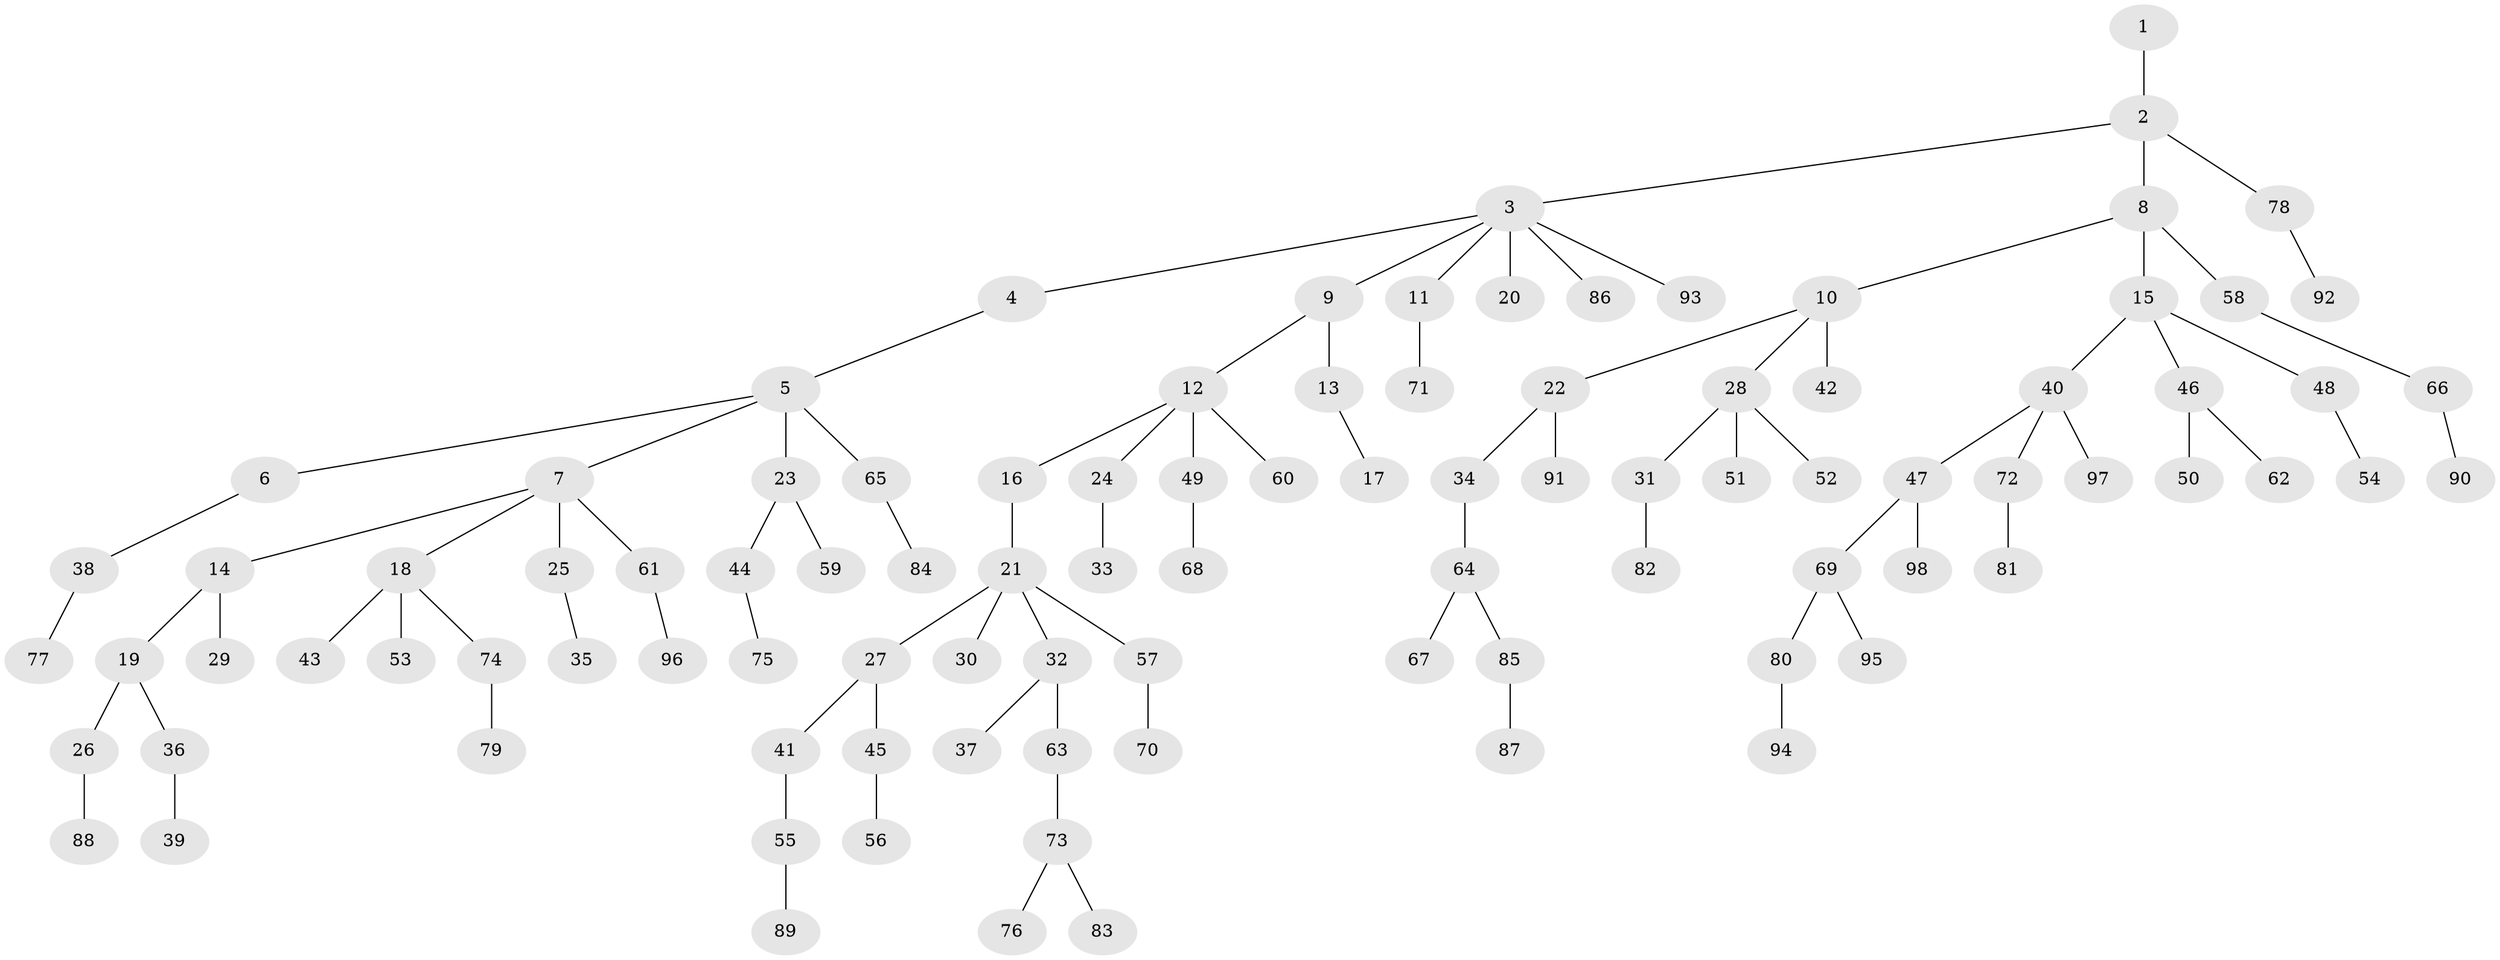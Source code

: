 // Generated by graph-tools (version 1.1) at 2025/36/03/09/25 02:36:57]
// undirected, 98 vertices, 97 edges
graph export_dot {
graph [start="1"]
  node [color=gray90,style=filled];
  1;
  2;
  3;
  4;
  5;
  6;
  7;
  8;
  9;
  10;
  11;
  12;
  13;
  14;
  15;
  16;
  17;
  18;
  19;
  20;
  21;
  22;
  23;
  24;
  25;
  26;
  27;
  28;
  29;
  30;
  31;
  32;
  33;
  34;
  35;
  36;
  37;
  38;
  39;
  40;
  41;
  42;
  43;
  44;
  45;
  46;
  47;
  48;
  49;
  50;
  51;
  52;
  53;
  54;
  55;
  56;
  57;
  58;
  59;
  60;
  61;
  62;
  63;
  64;
  65;
  66;
  67;
  68;
  69;
  70;
  71;
  72;
  73;
  74;
  75;
  76;
  77;
  78;
  79;
  80;
  81;
  82;
  83;
  84;
  85;
  86;
  87;
  88;
  89;
  90;
  91;
  92;
  93;
  94;
  95;
  96;
  97;
  98;
  1 -- 2;
  2 -- 3;
  2 -- 8;
  2 -- 78;
  3 -- 4;
  3 -- 9;
  3 -- 11;
  3 -- 20;
  3 -- 86;
  3 -- 93;
  4 -- 5;
  5 -- 6;
  5 -- 7;
  5 -- 23;
  5 -- 65;
  6 -- 38;
  7 -- 14;
  7 -- 18;
  7 -- 25;
  7 -- 61;
  8 -- 10;
  8 -- 15;
  8 -- 58;
  9 -- 12;
  9 -- 13;
  10 -- 22;
  10 -- 28;
  10 -- 42;
  11 -- 71;
  12 -- 16;
  12 -- 24;
  12 -- 49;
  12 -- 60;
  13 -- 17;
  14 -- 19;
  14 -- 29;
  15 -- 40;
  15 -- 46;
  15 -- 48;
  16 -- 21;
  18 -- 43;
  18 -- 53;
  18 -- 74;
  19 -- 26;
  19 -- 36;
  21 -- 27;
  21 -- 30;
  21 -- 32;
  21 -- 57;
  22 -- 34;
  22 -- 91;
  23 -- 44;
  23 -- 59;
  24 -- 33;
  25 -- 35;
  26 -- 88;
  27 -- 41;
  27 -- 45;
  28 -- 31;
  28 -- 51;
  28 -- 52;
  31 -- 82;
  32 -- 37;
  32 -- 63;
  34 -- 64;
  36 -- 39;
  38 -- 77;
  40 -- 47;
  40 -- 72;
  40 -- 97;
  41 -- 55;
  44 -- 75;
  45 -- 56;
  46 -- 50;
  46 -- 62;
  47 -- 69;
  47 -- 98;
  48 -- 54;
  49 -- 68;
  55 -- 89;
  57 -- 70;
  58 -- 66;
  61 -- 96;
  63 -- 73;
  64 -- 67;
  64 -- 85;
  65 -- 84;
  66 -- 90;
  69 -- 80;
  69 -- 95;
  72 -- 81;
  73 -- 76;
  73 -- 83;
  74 -- 79;
  78 -- 92;
  80 -- 94;
  85 -- 87;
}
